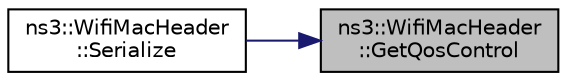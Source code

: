 digraph "ns3::WifiMacHeader::GetQosControl"
{
 // LATEX_PDF_SIZE
  edge [fontname="Helvetica",fontsize="10",labelfontname="Helvetica",labelfontsize="10"];
  node [fontname="Helvetica",fontsize="10",shape=record];
  rankdir="RL";
  Node1 [label="ns3::WifiMacHeader\l::GetQosControl",height=0.2,width=0.4,color="black", fillcolor="grey75", style="filled", fontcolor="black",tooltip="Return the raw QoS Control field."];
  Node1 -> Node2 [dir="back",color="midnightblue",fontsize="10",style="solid",fontname="Helvetica"];
  Node2 [label="ns3::WifiMacHeader\l::Serialize",height=0.2,width=0.4,color="black", fillcolor="white", style="filled",URL="$classns3_1_1_wifi_mac_header.html#aad479ebdaab3b959f892937ea2cb8631",tooltip=" "];
}
